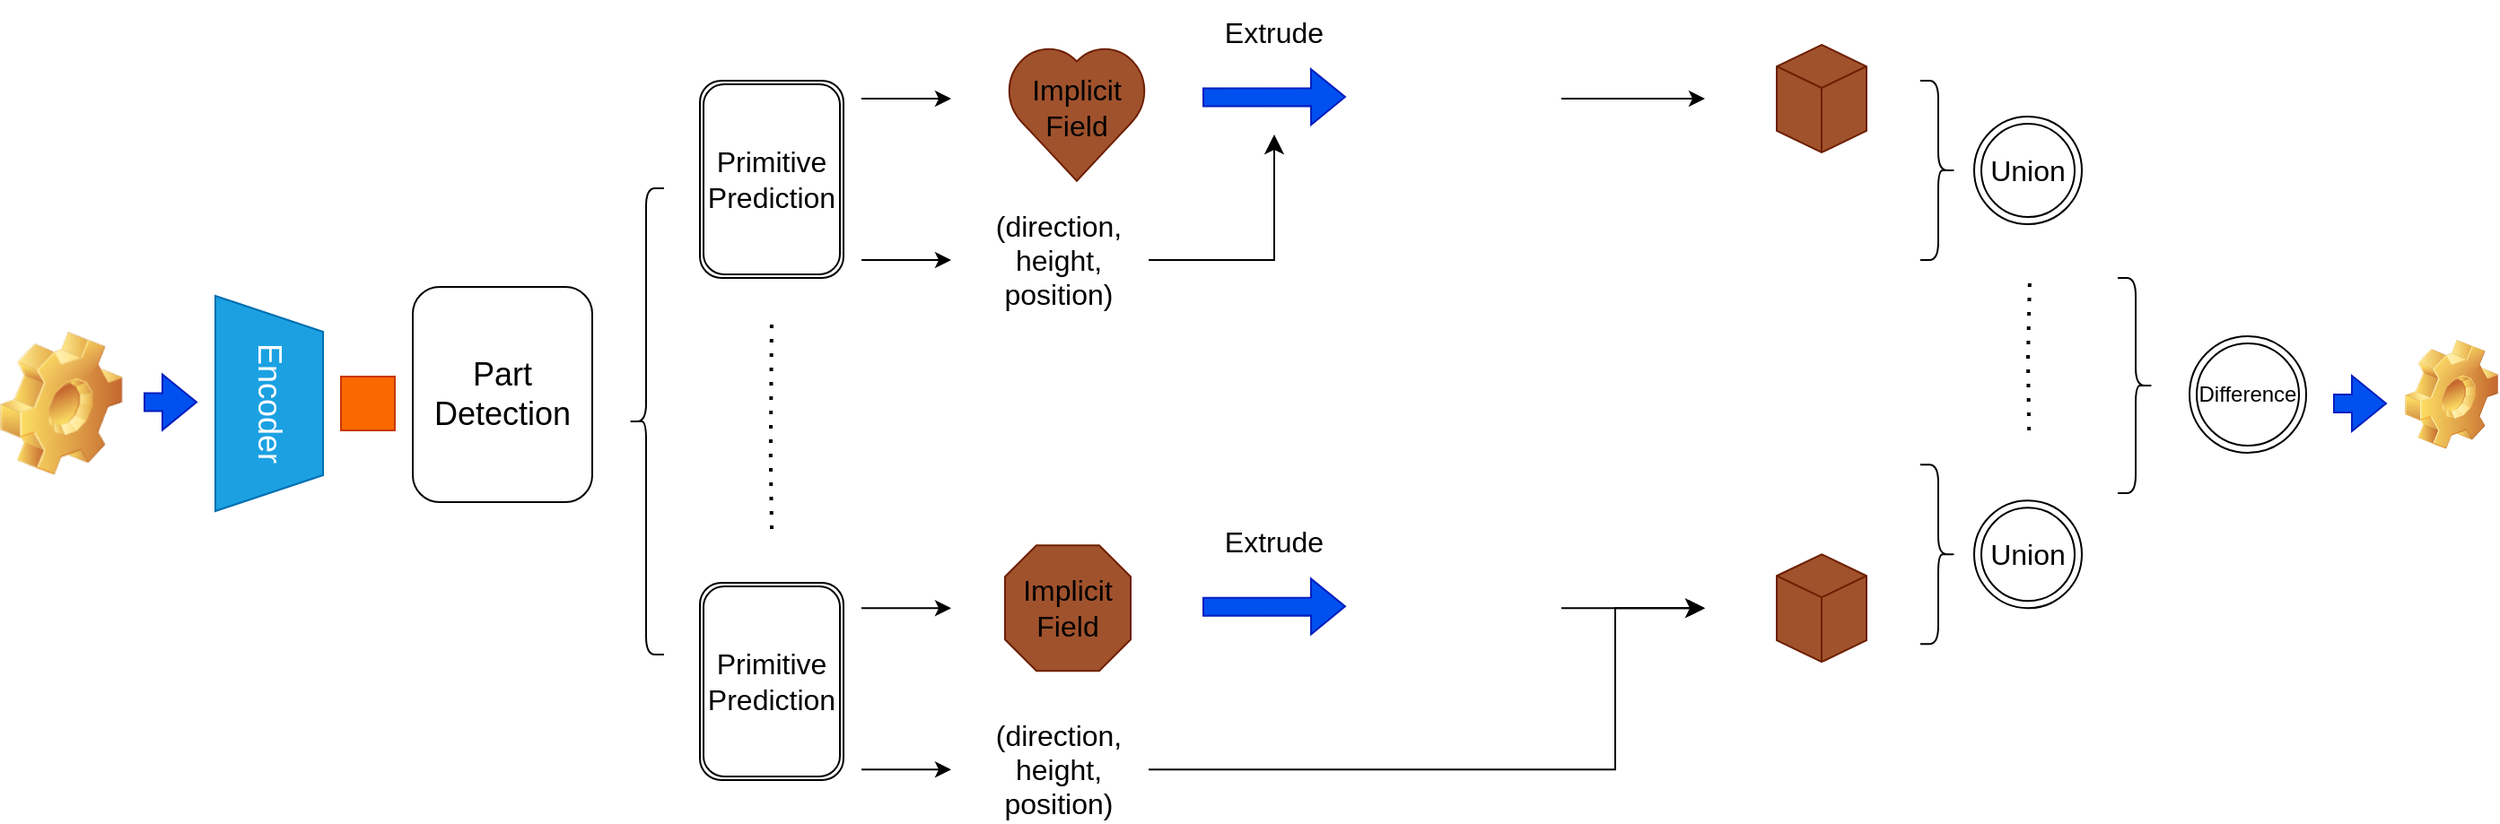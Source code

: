 <mxfile version="21.6.6" type="github">
  <diagram name="第 1 页" id="lcB3Py8_bxgnRQIrlnSY">
    <mxGraphModel dx="1382" dy="841" grid="1" gridSize="10" guides="1" tooltips="1" connect="1" arrows="1" fold="1" page="1" pageScale="1" pageWidth="3300" pageHeight="2339" math="0" shadow="0">
      <root>
        <mxCell id="0" />
        <mxCell id="1" parent="0" />
        <mxCell id="EWjFlToL_68mCmNuSYQx-1" value="&lt;font style=&quot;font-size: 18px;&quot;&gt;Encoder&lt;/font&gt;" style="shape=trapezoid;perimeter=trapezoidPerimeter;whiteSpace=wrap;html=1;fixedSize=1;rotation=90;fillColor=#1ba1e2;fontColor=#ffffff;strokeColor=#006EAF;" parent="1" vertex="1">
          <mxGeometry x="130" y="220" width="120" height="60" as="geometry" />
        </mxCell>
        <mxCell id="EWjFlToL_68mCmNuSYQx-3" value="" style="rounded=0;whiteSpace=wrap;html=1;fillColor=#fa6800;fontColor=#000000;strokeColor=#C73500;" parent="1" vertex="1">
          <mxGeometry x="230" y="235" width="30" height="30" as="geometry" />
        </mxCell>
        <mxCell id="EWjFlToL_68mCmNuSYQx-4" value="&lt;font style=&quot;font-size: 18px;&quot;&gt;Part&lt;br&gt;Detection&lt;/font&gt;" style="rounded=1;whiteSpace=wrap;html=1;" parent="1" vertex="1">
          <mxGeometry x="270" y="185" width="100" height="120" as="geometry" />
        </mxCell>
        <mxCell id="EWjFlToL_68mCmNuSYQx-5" value="" style="shape=curlyBracket;whiteSpace=wrap;html=1;rounded=1;labelPosition=left;verticalLabelPosition=middle;align=right;verticalAlign=middle;" parent="1" vertex="1">
          <mxGeometry x="390" y="130" width="20" height="260" as="geometry" />
        </mxCell>
        <mxCell id="EWjFlToL_68mCmNuSYQx-20" value="&lt;font style=&quot;font-size: 16px;&quot;&gt;Primitive&lt;br&gt;Prediction&lt;/font&gt;" style="shape=ext;double=1;rounded=1;whiteSpace=wrap;html=1;" parent="1" vertex="1">
          <mxGeometry x="430" y="350" width="80" height="110" as="geometry" />
        </mxCell>
        <mxCell id="EWjFlToL_68mCmNuSYQx-21" value="&lt;font style=&quot;font-size: 16px;&quot;&gt;Primitive&lt;br&gt;Prediction&lt;/font&gt;" style="shape=ext;double=1;rounded=1;whiteSpace=wrap;html=1;" parent="1" vertex="1">
          <mxGeometry x="430" y="70" width="80" height="110" as="geometry" />
        </mxCell>
        <mxCell id="EWjFlToL_68mCmNuSYQx-22" value="" style="endArrow=none;dashed=1;html=1;dashPattern=1 3;strokeWidth=2;rounded=0;" parent="1" edge="1">
          <mxGeometry width="50" height="50" relative="1" as="geometry">
            <mxPoint x="470" y="320" as="sourcePoint" />
            <mxPoint x="470" y="200" as="targetPoint" />
            <Array as="points">
              <mxPoint x="469.41" y="280" />
            </Array>
          </mxGeometry>
        </mxCell>
        <mxCell id="EWjFlToL_68mCmNuSYQx-44" value="" style="group" parent="1" vertex="1" connectable="0">
          <mxGeometry x="520" y="25.88" width="470" height="159.12" as="geometry" />
        </mxCell>
        <mxCell id="EWjFlToL_68mCmNuSYQx-23" value="" style="endArrow=classic;html=1;rounded=0;" parent="EWjFlToL_68mCmNuSYQx-44" edge="1">
          <mxGeometry width="50" height="50" relative="1" as="geometry">
            <mxPoint y="54.12" as="sourcePoint" />
            <mxPoint x="50" y="54.12" as="targetPoint" />
          </mxGeometry>
        </mxCell>
        <mxCell id="EWjFlToL_68mCmNuSYQx-25" value="" style="endArrow=classic;html=1;rounded=0;" parent="EWjFlToL_68mCmNuSYQx-44" edge="1">
          <mxGeometry width="50" height="50" relative="1" as="geometry">
            <mxPoint y="144.12" as="sourcePoint" />
            <mxPoint x="50" y="144.12" as="targetPoint" />
          </mxGeometry>
        </mxCell>
        <mxCell id="EWjFlToL_68mCmNuSYQx-29" value="&lt;font style=&quot;font-size: 16px;&quot;&gt;(direction, height,&lt;br&gt;position)&lt;/font&gt;" style="text;html=1;strokeColor=none;fillColor=none;align=center;verticalAlign=middle;whiteSpace=wrap;rounded=0;" parent="EWjFlToL_68mCmNuSYQx-44" vertex="1">
          <mxGeometry x="80" y="129.12" width="60" height="30" as="geometry" />
        </mxCell>
        <mxCell id="EWjFlToL_68mCmNuSYQx-38" value="" style="shape=flexArrow;endArrow=classic;html=1;rounded=0;fillColor=#0050ef;strokeColor=#001DBC;" parent="EWjFlToL_68mCmNuSYQx-44" edge="1">
          <mxGeometry width="50" height="50" relative="1" as="geometry">
            <mxPoint x="190" y="53.41" as="sourcePoint" />
            <mxPoint x="270" y="53.12" as="targetPoint" />
          </mxGeometry>
        </mxCell>
        <mxCell id="EWjFlToL_68mCmNuSYQx-39" value="&lt;font style=&quot;font-size: 16px;&quot;&gt;Extrude&lt;/font&gt;" style="text;html=1;strokeColor=none;fillColor=none;align=center;verticalAlign=middle;whiteSpace=wrap;rounded=0;" parent="EWjFlToL_68mCmNuSYQx-44" vertex="1">
          <mxGeometry x="200" y="1.62" width="60" height="30" as="geometry" />
        </mxCell>
        <mxCell id="EWjFlToL_68mCmNuSYQx-40" value="" style="verticalLabelPosition=bottom;verticalAlign=top;html=1;shape=mxgraph.basic.heart;fillColor=#a0522d;fontColor=#ffffff;strokeColor=#6D1F00;" parent="EWjFlToL_68mCmNuSYQx-44" vertex="1">
          <mxGeometry x="80" y="24.12" width="80" height="75.88" as="geometry" />
        </mxCell>
        <mxCell id="EWjFlToL_68mCmNuSYQx-42" value="" style="edgeStyle=elbowEdgeStyle;elbow=horizontal;endArrow=classic;html=1;curved=0;rounded=0;endSize=8;startSize=8;" parent="EWjFlToL_68mCmNuSYQx-44" edge="1">
          <mxGeometry width="50" height="50" relative="1" as="geometry">
            <mxPoint x="160" y="144.12" as="sourcePoint" />
            <mxPoint x="230" y="74.12" as="targetPoint" />
            <Array as="points">
              <mxPoint x="230" y="104" />
            </Array>
          </mxGeometry>
        </mxCell>
        <mxCell id="EWjFlToL_68mCmNuSYQx-43" value="" style="endArrow=classic;html=1;rounded=0;" parent="EWjFlToL_68mCmNuSYQx-44" edge="1">
          <mxGeometry width="50" height="50" relative="1" as="geometry">
            <mxPoint x="390" y="54.12" as="sourcePoint" />
            <mxPoint x="470" y="54.12" as="targetPoint" />
          </mxGeometry>
        </mxCell>
        <mxCell id="-OcCVP7eRh5X6slMc8kc-2" value="&lt;font style=&quot;font-size: 16px;&quot;&gt;Implicit&lt;br&gt;Field&lt;/font&gt;" style="text;html=1;strokeColor=none;fillColor=none;align=center;verticalAlign=middle;whiteSpace=wrap;rounded=0;" vertex="1" parent="EWjFlToL_68mCmNuSYQx-44">
          <mxGeometry x="90" y="44.12" width="60" height="30" as="geometry" />
        </mxCell>
        <mxCell id="EWjFlToL_68mCmNuSYQx-46" value="" style="endArrow=classic;html=1;rounded=0;" parent="1" edge="1">
          <mxGeometry width="50" height="50" relative="1" as="geometry">
            <mxPoint x="520" y="364.12" as="sourcePoint" />
            <mxPoint x="570" y="364.12" as="targetPoint" />
          </mxGeometry>
        </mxCell>
        <mxCell id="EWjFlToL_68mCmNuSYQx-47" value="" style="endArrow=classic;html=1;rounded=0;" parent="1" edge="1">
          <mxGeometry width="50" height="50" relative="1" as="geometry">
            <mxPoint x="520" y="454.12" as="sourcePoint" />
            <mxPoint x="570" y="454.12" as="targetPoint" />
          </mxGeometry>
        </mxCell>
        <mxCell id="EWjFlToL_68mCmNuSYQx-49" value="&lt;font style=&quot;font-size: 16px;&quot;&gt;(direction, height,&lt;br&gt;position)&lt;/font&gt;" style="text;html=1;strokeColor=none;fillColor=none;align=center;verticalAlign=middle;whiteSpace=wrap;rounded=0;" parent="1" vertex="1">
          <mxGeometry x="600" y="439.12" width="60" height="30" as="geometry" />
        </mxCell>
        <mxCell id="EWjFlToL_68mCmNuSYQx-53" value="" style="shape=flexArrow;endArrow=classic;html=1;rounded=0;fillColor=#0050ef;strokeColor=#001DBC;" parent="1" edge="1">
          <mxGeometry width="50" height="50" relative="1" as="geometry">
            <mxPoint x="710" y="363.41" as="sourcePoint" />
            <mxPoint x="790" y="363.12" as="targetPoint" />
          </mxGeometry>
        </mxCell>
        <mxCell id="EWjFlToL_68mCmNuSYQx-54" value="&lt;font style=&quot;font-size: 16px;&quot;&gt;Extrude&lt;/font&gt;" style="text;html=1;strokeColor=none;fillColor=none;align=center;verticalAlign=middle;whiteSpace=wrap;rounded=0;" parent="1" vertex="1">
          <mxGeometry x="720" y="311.62" width="60" height="30" as="geometry" />
        </mxCell>
        <mxCell id="EWjFlToL_68mCmNuSYQx-56" value="" style="edgeStyle=elbowEdgeStyle;elbow=horizontal;endArrow=classic;html=1;curved=0;rounded=0;endSize=8;startSize=8;" parent="1" edge="1">
          <mxGeometry width="50" height="50" relative="1" as="geometry">
            <mxPoint x="680" y="454.12" as="sourcePoint" />
            <mxPoint x="990" y="364.12" as="targetPoint" />
            <Array as="points">
              <mxPoint x="940" y="424.12" />
            </Array>
          </mxGeometry>
        </mxCell>
        <mxCell id="EWjFlToL_68mCmNuSYQx-57" value="" style="endArrow=classic;html=1;rounded=0;" parent="1" edge="1">
          <mxGeometry width="50" height="50" relative="1" as="geometry">
            <mxPoint x="910" y="364.12" as="sourcePoint" />
            <mxPoint x="990" y="364.12" as="targetPoint" />
          </mxGeometry>
        </mxCell>
        <mxCell id="EWjFlToL_68mCmNuSYQx-58" value="" style="verticalLabelPosition=bottom;verticalAlign=top;html=1;shape=mxgraph.basic.polygon;polyCoords=[[0.25,0],[0.75,0],[1,0.25],[1,0.75],[0.75,1],[0.25,1],[0,0.75],[0,0.25]];polyline=0;fillColor=#a0522d;strokeColor=#6D1F00;fontColor=#ffffff;" parent="1" vertex="1">
          <mxGeometry x="600" y="329.12" width="70" height="70" as="geometry" />
        </mxCell>
        <mxCell id="EWjFlToL_68mCmNuSYQx-59" value="" style="html=1;shape=mxgraph.basic.isocube;isoAngle=15;fillColor=#a0522d;fontColor=#ffffff;strokeColor=#6D1F00;" parent="1" vertex="1">
          <mxGeometry x="1030" y="50" width="50" height="60" as="geometry" />
        </mxCell>
        <mxCell id="EWjFlToL_68mCmNuSYQx-60" value="" style="html=1;shape=mxgraph.basic.isocube;isoAngle=15;fillColor=#a0522d;fontColor=#ffffff;strokeColor=#6D1F00;" parent="1" vertex="1">
          <mxGeometry x="1030" y="334.12" width="50" height="60" as="geometry" />
        </mxCell>
        <mxCell id="EWjFlToL_68mCmNuSYQx-62" value="" style="shape=image;html=1;verticalLabelPosition=bottom;verticalAlign=top;imageAspect=1;aspect=fixed;image=img/clipart/Gear_128x128.png" parent="1" vertex="1">
          <mxGeometry x="40" y="210" width="68.2" height="80" as="geometry" />
        </mxCell>
        <mxCell id="EWjFlToL_68mCmNuSYQx-67" value="" style="group" parent="1" vertex="1" connectable="0">
          <mxGeometry x="1110" y="70" width="90" height="100" as="geometry" />
        </mxCell>
        <mxCell id="EWjFlToL_68mCmNuSYQx-63" value="" style="shape=curlyBracket;whiteSpace=wrap;html=1;rounded=1;flipH=1;labelPosition=right;verticalLabelPosition=middle;align=left;verticalAlign=middle;" parent="EWjFlToL_68mCmNuSYQx-67" vertex="1">
          <mxGeometry width="20" height="100" as="geometry" />
        </mxCell>
        <mxCell id="EWjFlToL_68mCmNuSYQx-64" value="&lt;font style=&quot;font-size: 16px;&quot;&gt;Union&lt;/font&gt;" style="ellipse;shape=doubleEllipse;whiteSpace=wrap;html=1;aspect=fixed;" parent="EWjFlToL_68mCmNuSYQx-67" vertex="1">
          <mxGeometry x="30" y="20" width="60" height="60" as="geometry" />
        </mxCell>
        <mxCell id="EWjFlToL_68mCmNuSYQx-68" value="" style="group" parent="1" vertex="1" connectable="0">
          <mxGeometry x="1110" y="284.12" width="90" height="100" as="geometry" />
        </mxCell>
        <mxCell id="EWjFlToL_68mCmNuSYQx-69" value="" style="shape=curlyBracket;whiteSpace=wrap;html=1;rounded=1;flipH=1;labelPosition=right;verticalLabelPosition=middle;align=left;verticalAlign=middle;" parent="EWjFlToL_68mCmNuSYQx-68" vertex="1">
          <mxGeometry width="20" height="100" as="geometry" />
        </mxCell>
        <mxCell id="EWjFlToL_68mCmNuSYQx-70" value="&lt;font style=&quot;font-size: 16px;&quot;&gt;Union&lt;/font&gt;" style="ellipse;shape=doubleEllipse;whiteSpace=wrap;html=1;aspect=fixed;" parent="EWjFlToL_68mCmNuSYQx-68" vertex="1">
          <mxGeometry x="30" y="20" width="60" height="60" as="geometry" />
        </mxCell>
        <mxCell id="EWjFlToL_68mCmNuSYQx-72" value="" style="endArrow=none;dashed=1;html=1;dashPattern=1 3;strokeWidth=2;rounded=0;" parent="1" edge="1">
          <mxGeometry width="50" height="50" relative="1" as="geometry">
            <mxPoint x="1170.59" y="265" as="sourcePoint" />
            <mxPoint x="1171" y="180" as="targetPoint" />
            <Array as="points">
              <mxPoint x="1170" y="225" />
            </Array>
          </mxGeometry>
        </mxCell>
        <mxCell id="EWjFlToL_68mCmNuSYQx-73" value="Difference" style="ellipse;shape=doubleEllipse;whiteSpace=wrap;html=1;aspect=fixed;" parent="1" vertex="1">
          <mxGeometry x="1260" y="212.5" width="65" height="65" as="geometry" />
        </mxCell>
        <mxCell id="EWjFlToL_68mCmNuSYQx-74" value="" style="shape=image;html=1;verticalLabelPosition=bottom;verticalAlign=top;imageAspect=1;aspect=fixed;image=img/clipart/Gear_128x128.png" parent="1" vertex="1">
          <mxGeometry x="1380" y="214.5" width="52" height="61" as="geometry" />
        </mxCell>
        <mxCell id="EWjFlToL_68mCmNuSYQx-77" value="" style="shape=flexArrow;endArrow=classic;html=1;rounded=0;fillColor=#0050ef;strokeColor=#001DBC;" parent="1" edge="1">
          <mxGeometry width="50" height="50" relative="1" as="geometry">
            <mxPoint x="1340" y="250" as="sourcePoint" />
            <mxPoint x="1370" y="250" as="targetPoint" />
          </mxGeometry>
        </mxCell>
        <mxCell id="EWjFlToL_68mCmNuSYQx-79" value="" style="shape=flexArrow;endArrow=classic;html=1;rounded=0;fillColor=#0050ef;strokeColor=#001DBC;" parent="1" edge="1">
          <mxGeometry width="50" height="50" relative="1" as="geometry">
            <mxPoint x="120" y="249.29" as="sourcePoint" />
            <mxPoint x="150" y="249.29" as="targetPoint" />
          </mxGeometry>
        </mxCell>
        <mxCell id="-OcCVP7eRh5X6slMc8kc-1" value="" style="shape=curlyBracket;whiteSpace=wrap;html=1;rounded=1;flipH=1;labelPosition=right;verticalLabelPosition=middle;align=left;verticalAlign=middle;" vertex="1" parent="1">
          <mxGeometry x="1220" y="180" width="20" height="120" as="geometry" />
        </mxCell>
        <mxCell id="-OcCVP7eRh5X6slMc8kc-3" value="&lt;font style=&quot;font-size: 16px;&quot;&gt;Implicit&lt;br&gt;Field&lt;/font&gt;" style="text;html=1;strokeColor=none;fillColor=none;align=center;verticalAlign=middle;whiteSpace=wrap;rounded=0;" vertex="1" parent="1">
          <mxGeometry x="605" y="349.12" width="60" height="30" as="geometry" />
        </mxCell>
      </root>
    </mxGraphModel>
  </diagram>
</mxfile>
